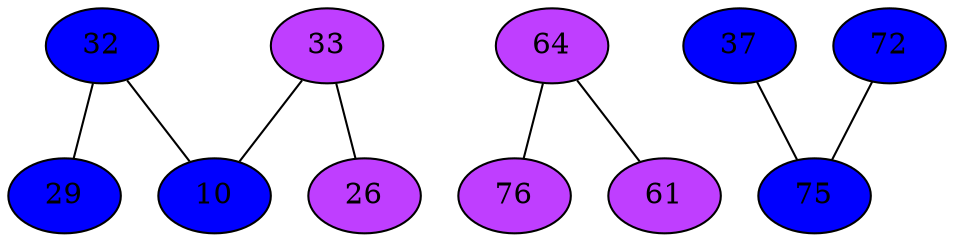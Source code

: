 strict graph {
32[label="32" style=filled fillcolor="blue1"];
32 -- 10
32 -- 29
64[label="64" style=filled fillcolor="darkorchid1"];
64 -- 76
64 -- 61
33[label="33" style=filled fillcolor="darkorchid1"];
33 -- 10
33 -- 26
37[label="37" style=filled fillcolor="blue1"];
37 -- 75
72[label="72" style=filled fillcolor="blue1"];
72 -- 75
10[label="10" style=filled fillcolor="blue1"];
10 -- 32
10 -- 33
26[label="26" style=filled fillcolor="darkorchid1"];
26 -- 33
75[label="75" style=filled fillcolor="blue1"];
75 -- 37
75 -- 72
76[label="76" style=filled fillcolor="darkorchid1"];
76 -- 64
29[label="29" style=filled fillcolor="blue1"];
29 -- 32
61[label="61" style=filled fillcolor="darkorchid1"];
61 -- 64
}
